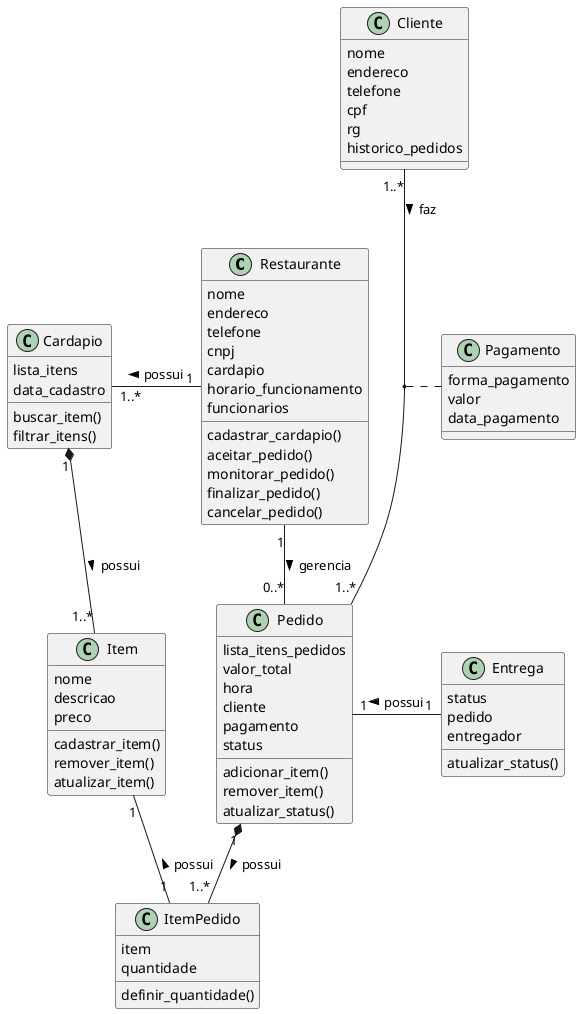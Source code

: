 @startuml

class Restaurante{
    nome
    endereco
    telefone
    cnpj
    cardapio
    horario_funcionamento
    funcionarios
    cadastrar_cardapio()
    aceitar_pedido()
    monitorar_pedido()
    finalizar_pedido()
    cancelar_pedido()
}

class Cardapio{
    lista_itens
    data_cadastro
    buscar_item()
    filtrar_itens()
}

class Item{
    nome
    descricao
    preco
    cadastrar_item()
    remover_item()
    atualizar_item()
}

class ItemPedido{
    item
    quantidade
    definir_quantidade()
}

class Pedido{
    lista_itens_pedidos
    valor_total
    hora
    cliente
    pagamento
    status
    adicionar_item()
    remover_item()
    atualizar_status()
}

class Cliente{
    nome
    endereco
    telefone
    cpf
    rg
    historico_pedidos
}

class Entrega{
    status
    pedido
    entregador
    atualizar_status()
}

class Pagamento{
    forma_pagamento
    valor
    data_pagamento
}

Cardapio "1"*--"1..*" Item: possui >
Pedido "1"*--"1..*" ItemPedido: possui >
ItemPedido "1"-up-"1" Item: possui >
Entrega "1"-left-"1" Pedido: possui > 
Cliente "1..*"--"1..*" Pedido: faz >
(Cliente, Pedido) .. Pagamento
Restaurante "1"-left-"1..*" Cardapio: possui >
Restaurante "1"-down-"0..*" Pedido: gerencia >
@enduml
